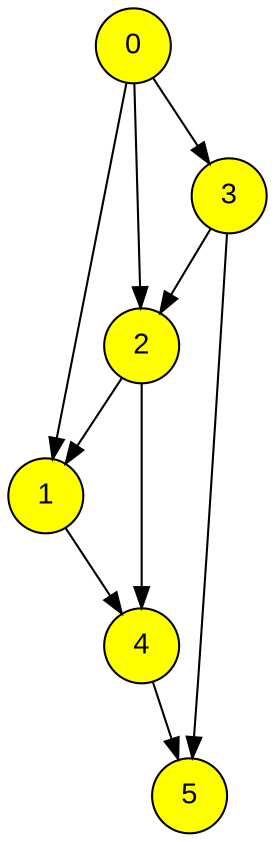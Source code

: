 digraph G {
    node [fontname="Arial", shape=circle, style=filled, fillcolor=yellow];
    0 -> 1;
    0 -> 2;
    0 -> 3;
    1 -> 4;
    2 -> 1;
    2 -> 4;
    3 -> 2;
    3 -> 5;
    4 -> 5;
}
